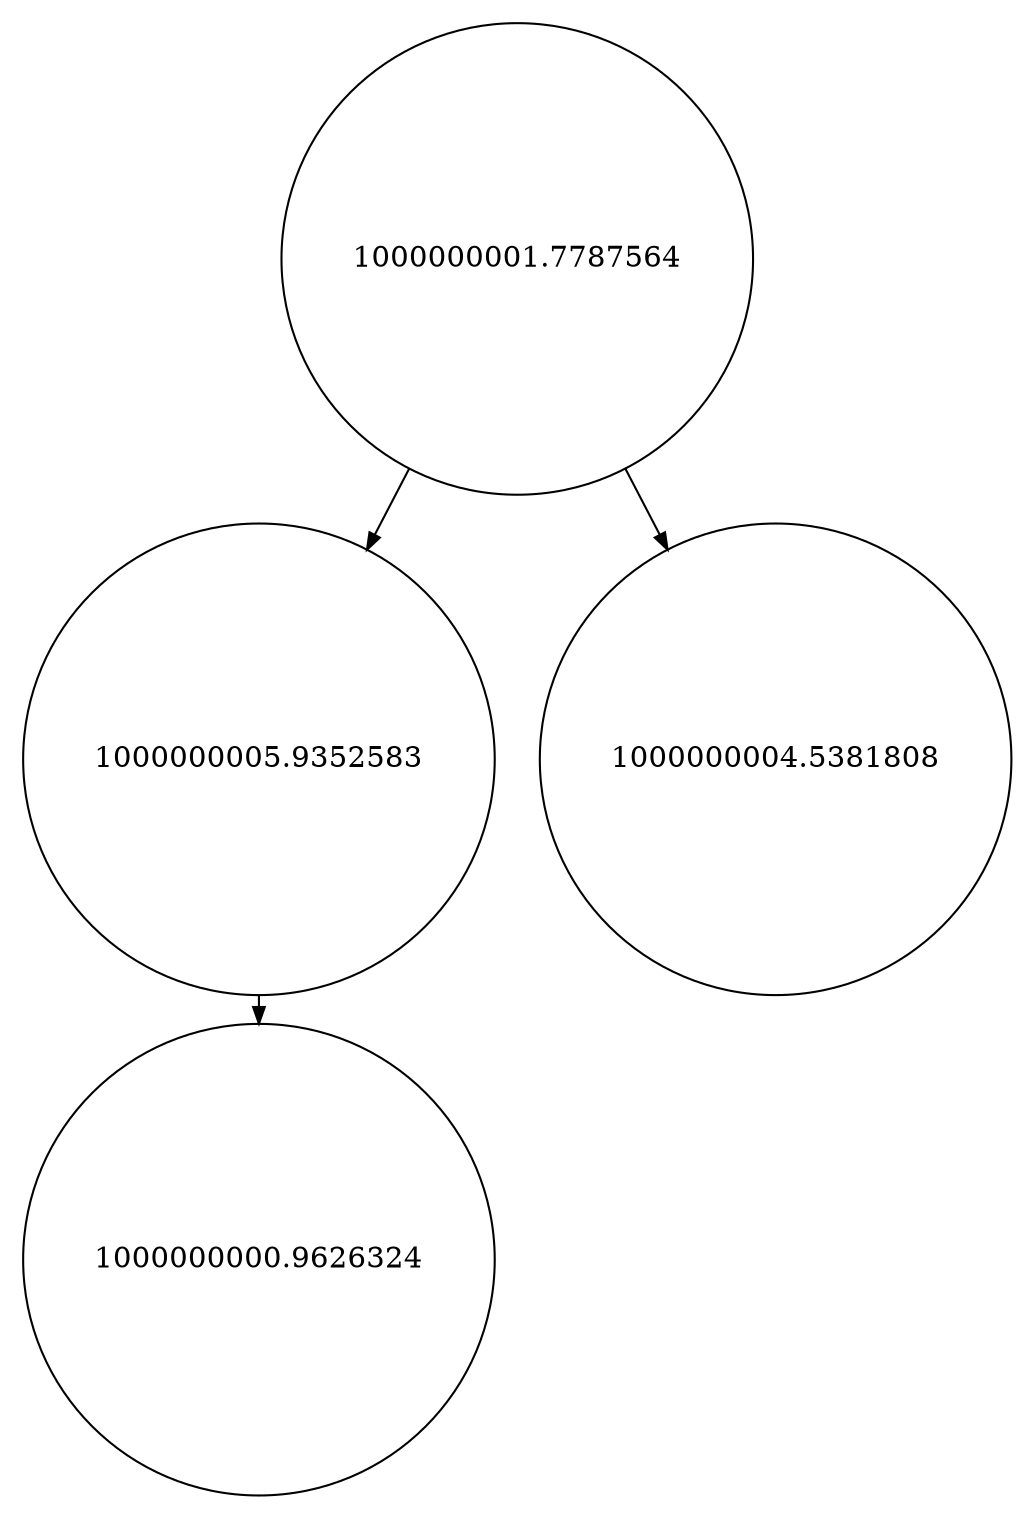 
    digraph G {
    nodesep=0.3;
    ranksep=0.2;
    margin=0.1;
    node [shape=circle];
    edge [arrowsize=0.8];
    1 -> 2[side=left];
1 -> 3;
2 -> 4[side=left];
1[label="1000000001.7787564"]
2[label="1000000005.9352583"]
3[label="1000000004.5381808"]
4[label="1000000000.9626324"]}